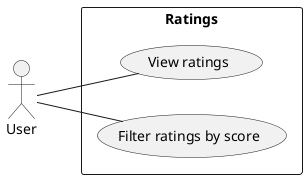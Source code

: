 @startuml ratings
left to right direction
actor User
    rectangle "Ratings" {        
        User -- (View ratings)
        User -- (Filter ratings by score)
    }
@enduml